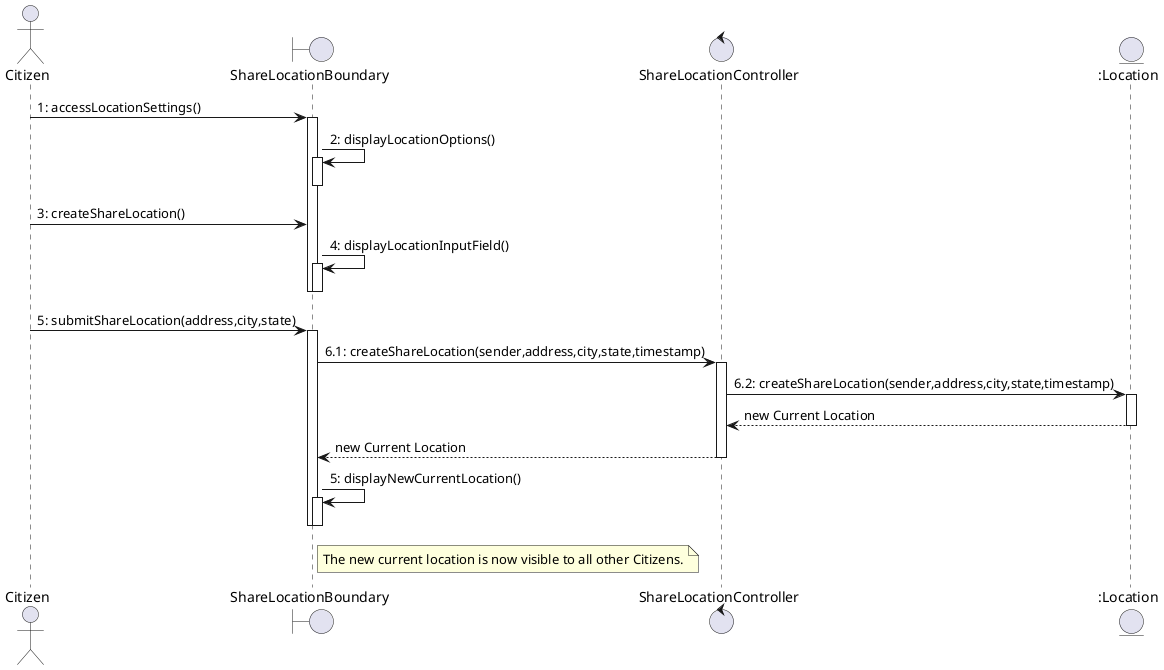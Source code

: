 @startuml

actor Citizen as c
boundary ShareLocationBoundary as sb
control ShareLocationController as sc
entity ":Location" as nlo

c -> sb: 1: accessLocationSettings()
activate sb
sb -> sb: 2: displayLocationOptions()
activate sb
deactivate sb
c -> sb: 3: createShareLocation()
sb -> sb: 4: displayLocationInputField()
activate sb
deactivate sb
deactivate sb
c -> sb: 5: submitShareLocation(address,city,state)
activate sb
sb -> sc: 6.1: createShareLocation(sender,address,city,state,timestamp)
activate sc
sc -> nlo: 6.2: createShareLocation(sender,address,city,state,timestamp)
activate nlo
nlo --> sc: new Current Location
deactivate nlo
sc --> sb: new Current Location
deactivate sc
sb -> sb: 5: displayNewCurrentLocation()
activate sb
deactivate sb
deactivate sb
note right of sb
The new current location is now visible to all other Citizens.
end note
deactivate sb

@enduml
